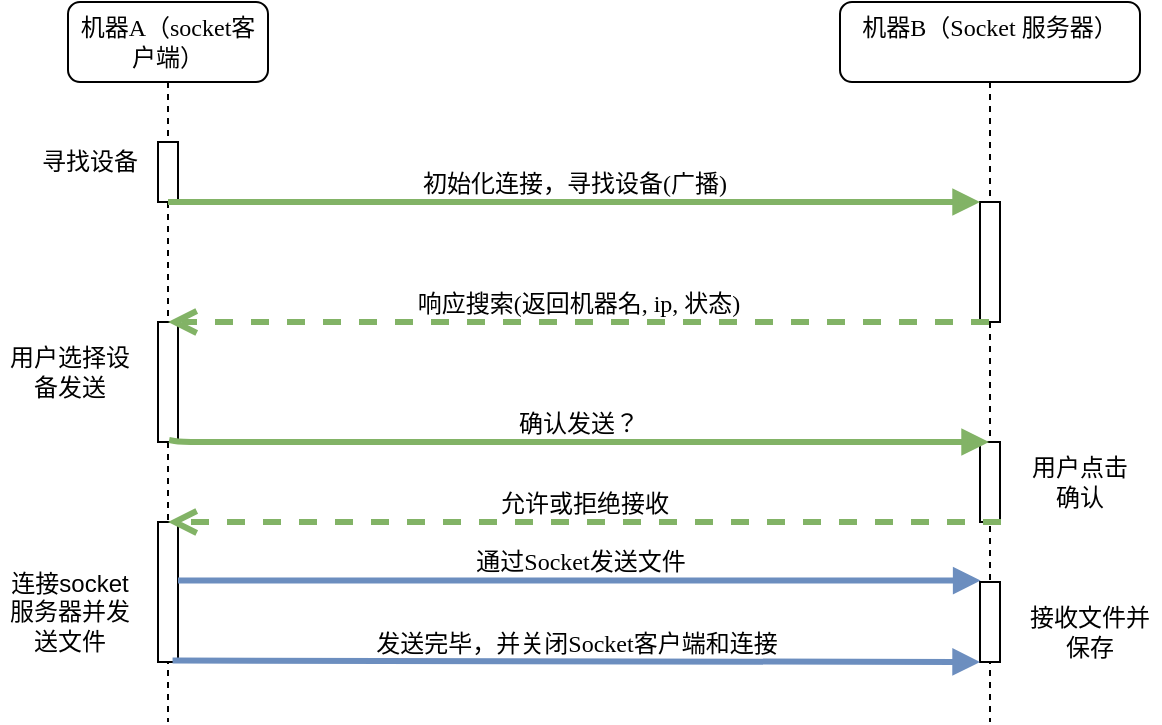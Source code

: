 <mxfile version="12.5.5" type="device"><diagram name="Page-1" id="13e1069c-82ec-6db2-03f1-153e76fe0fe0"><mxGraphModel dx="1550" dy="841" grid="1" gridSize="10" guides="1" tooltips="1" connect="1" arrows="1" fold="1" page="1" pageScale="1" pageWidth="1100" pageHeight="850" background="#ffffff" math="0" shadow="0"><root><mxCell id="0"/><mxCell id="1" parent="0"/><mxCell id="7baba1c4bc27f4b0-2" value="&lt;div&gt;机器B（Socket 服务器）&lt;/div&gt;&lt;div&gt;&lt;br&gt;&lt;/div&gt;" style="shape=umlLifeline;perimeter=lifelinePerimeter;whiteSpace=wrap;html=1;container=1;collapsible=0;recursiveResize=0;outlineConnect=0;rounded=1;shadow=0;comic=0;labelBackgroundColor=none;strokeWidth=1;fontFamily=Verdana;fontSize=12;align=center;" parent="1" vertex="1"><mxGeometry x="490" y="80" width="150" height="360" as="geometry"/></mxCell><mxCell id="7baba1c4bc27f4b0-10" value="" style="html=1;points=[];perimeter=orthogonalPerimeter;rounded=0;shadow=0;comic=0;labelBackgroundColor=none;strokeWidth=1;fontFamily=Verdana;fontSize=12;align=center;" parent="7baba1c4bc27f4b0-2" vertex="1"><mxGeometry x="70" y="100" width="10" height="60" as="geometry"/></mxCell><mxCell id="J_MKO95yvJ2Tp46toChs-3" value="" style="html=1;points=[];perimeter=orthogonalPerimeter;rounded=0;shadow=0;comic=0;labelBackgroundColor=none;strokeWidth=1;fontFamily=Verdana;fontSize=12;align=center;" parent="7baba1c4bc27f4b0-2" vertex="1"><mxGeometry x="70" y="220" width="10" height="40" as="geometry"/></mxCell><mxCell id="J_MKO95yvJ2Tp46toChs-8" value="" style="html=1;points=[];perimeter=orthogonalPerimeter;rounded=0;shadow=0;comic=0;labelBackgroundColor=none;strokeWidth=1;fontFamily=Verdana;fontSize=12;align=center;" parent="7baba1c4bc27f4b0-2" vertex="1"><mxGeometry x="70" y="290" width="10" height="40" as="geometry"/></mxCell><mxCell id="7baba1c4bc27f4b0-8" value="机器A（socket客户端）" style="shape=umlLifeline;perimeter=lifelinePerimeter;whiteSpace=wrap;html=1;container=1;collapsible=0;recursiveResize=0;outlineConnect=0;rounded=1;shadow=0;comic=0;labelBackgroundColor=none;strokeWidth=1;fontFamily=Verdana;fontSize=12;align=center;" parent="1" vertex="1"><mxGeometry x="104" y="80" width="100" height="360" as="geometry"/></mxCell><mxCell id="7baba1c4bc27f4b0-9" value="" style="html=1;points=[];perimeter=orthogonalPerimeter;rounded=0;shadow=0;comic=0;labelBackgroundColor=none;strokeWidth=1;fontFamily=Verdana;fontSize=12;align=center;" parent="7baba1c4bc27f4b0-8" vertex="1"><mxGeometry x="45" y="70" width="10" height="30" as="geometry"/></mxCell><mxCell id="EMPJ0HB_cP5piTYimTJ1-2" value="" style="html=1;points=[];perimeter=orthogonalPerimeter;rounded=0;shadow=0;comic=0;labelBackgroundColor=none;strokeWidth=1;fontFamily=Verdana;fontSize=12;align=center;" vertex="1" parent="7baba1c4bc27f4b0-8"><mxGeometry x="45" y="160" width="10" height="60" as="geometry"/></mxCell><mxCell id="EMPJ0HB_cP5piTYimTJ1-7" value="" style="html=1;points=[];perimeter=orthogonalPerimeter;rounded=0;shadow=0;comic=0;labelBackgroundColor=none;strokeWidth=1;fontFamily=Verdana;fontSize=12;align=center;" vertex="1" parent="7baba1c4bc27f4b0-8"><mxGeometry x="45" y="260" width="10" height="70" as="geometry"/></mxCell><mxCell id="7baba1c4bc27f4b0-23" value="确认发送？" style="html=1;verticalAlign=bottom;endArrow=block;labelBackgroundColor=none;fontFamily=Verdana;fontSize=12;exitX=0.557;exitY=0.983;exitDx=0;exitDy=0;exitPerimeter=0;fillColor=#d5e8d4;strokeColor=#82b366;strokeWidth=3;" parent="1" source="EMPJ0HB_cP5piTYimTJ1-2" edge="1" target="7baba1c4bc27f4b0-2"><mxGeometry relative="1" as="geometry"><mxPoint x="170" y="321" as="sourcePoint"/><mxPoint x="562" y="320" as="targetPoint"/><Array as="points"><mxPoint x="160" y="300"/></Array></mxGeometry></mxCell><mxCell id="7baba1c4bc27f4b0-30" value="响应搜索(返回机器名, ip, 状态)" style="html=1;verticalAlign=bottom;endArrow=open;dashed=1;endSize=8;labelBackgroundColor=none;fontFamily=Verdana;fontSize=12;edgeStyle=elbowEdgeStyle;elbow=vertical;fillColor=#d5e8d4;strokeColor=#82b366;strokeWidth=3;" parent="1" source="7baba1c4bc27f4b0-2" edge="1"><mxGeometry relative="1" as="geometry"><mxPoint x="154" y="240" as="targetPoint"/><Array as="points"><mxPoint x="460" y="240"/><mxPoint x="340" y="270"/><mxPoint x="570" y="600"/></Array><mxPoint x="870" y="600" as="sourcePoint"/></mxGeometry></mxCell><mxCell id="7baba1c4bc27f4b0-11" value="&lt;div&gt;初始化连接，寻找设备(广播)&lt;/div&gt;" style="html=1;verticalAlign=bottom;endArrow=block;entryX=0;entryY=0;labelBackgroundColor=none;fontFamily=Verdana;fontSize=12;edgeStyle=elbowEdgeStyle;elbow=vertical;fillColor=#d5e8d4;strokeColor=#82b366;strokeWidth=3;" parent="1" target="7baba1c4bc27f4b0-10" edge="1"><mxGeometry relative="1" as="geometry"><mxPoint x="154" y="180" as="sourcePoint"/></mxGeometry></mxCell><mxCell id="J_MKO95yvJ2Tp46toChs-4" value="通过Socket发送文件" style="html=1;verticalAlign=bottom;endArrow=block;labelBackgroundColor=none;fontFamily=Verdana;fontSize=12;entryX=0.029;entryY=-0.018;entryDx=0;entryDy=0;entryPerimeter=0;fillColor=#dae8fc;strokeColor=#6c8ebf;strokeWidth=3;" parent="1" source="EMPJ0HB_cP5piTYimTJ1-7" target="J_MKO95yvJ2Tp46toChs-8" edge="1"><mxGeometry relative="1" as="geometry"><mxPoint x="180" y="380" as="sourcePoint"/><mxPoint x="540" y="370" as="targetPoint"/></mxGeometry></mxCell><mxCell id="J_MKO95yvJ2Tp46toChs-6" value="用户点击确认" style="text;html=1;strokeColor=none;fillColor=none;align=center;verticalAlign=middle;whiteSpace=wrap;rounded=0;" parent="1" vertex="1"><mxGeometry x="580" y="310" width="60" height="20" as="geometry"/></mxCell><mxCell id="J_MKO95yvJ2Tp46toChs-7" value="发送完毕，并关闭Socket客户端和连接" style="html=1;verticalAlign=bottom;endArrow=block;labelBackgroundColor=none;fontFamily=Verdana;fontSize=12;exitX=0.729;exitY=0.99;exitDx=0;exitDy=0;exitPerimeter=0;strokeWidth=3;fillColor=#dae8fc;strokeColor=#6c8ebf;" parent="1" source="EMPJ0HB_cP5piTYimTJ1-7" edge="1"><mxGeometry relative="1" as="geometry"><mxPoint x="170" y="410" as="sourcePoint"/><mxPoint x="560" y="410" as="targetPoint"/></mxGeometry></mxCell><mxCell id="J_MKO95yvJ2Tp46toChs-9" value="接收文件并保存" style="text;html=1;strokeColor=none;fillColor=none;align=center;verticalAlign=middle;whiteSpace=wrap;rounded=0;" parent="1" vertex="1"><mxGeometry x="580" y="380" width="70" height="30" as="geometry"/></mxCell><mxCell id="EMPJ0HB_cP5piTYimTJ1-1" value="寻找设备" style="text;html=1;strokeColor=none;fillColor=none;align=center;verticalAlign=middle;whiteSpace=wrap;rounded=0;" vertex="1" parent="1"><mxGeometry x="80" y="150" width="70" height="20" as="geometry"/></mxCell><mxCell id="EMPJ0HB_cP5piTYimTJ1-3" value="用户选择设备发送" style="text;html=1;strokeColor=none;fillColor=none;align=center;verticalAlign=middle;whiteSpace=wrap;rounded=0;" vertex="1" parent="1"><mxGeometry x="70" y="260" width="70" height="10" as="geometry"/></mxCell><mxCell id="EMPJ0HB_cP5piTYimTJ1-6" value="允许或拒绝接收" style="html=1;verticalAlign=bottom;endArrow=open;dashed=1;endSize=8;labelBackgroundColor=none;fontFamily=Verdana;fontSize=12;edgeStyle=elbowEdgeStyle;elbow=vertical;strokeWidth=3;fillColor=#d5e8d4;strokeColor=#82b366;" edge="1" parent="1" target="7baba1c4bc27f4b0-8"><mxGeometry relative="1" as="geometry"><mxPoint x="160" y="340" as="targetPoint"/><Array as="points"><mxPoint x="466" y="340"/><mxPoint x="346" y="370"/><mxPoint x="576" y="700"/></Array><mxPoint x="570.5" y="340" as="sourcePoint"/></mxGeometry></mxCell><mxCell id="EMPJ0HB_cP5piTYimTJ1-8" value="连接socket服务器并发送文件" style="text;html=1;strokeColor=none;fillColor=none;align=center;verticalAlign=middle;whiteSpace=wrap;rounded=0;" vertex="1" parent="1"><mxGeometry x="70" y="380" width="70" height="10" as="geometry"/></mxCell></root></mxGraphModel></diagram></mxfile>